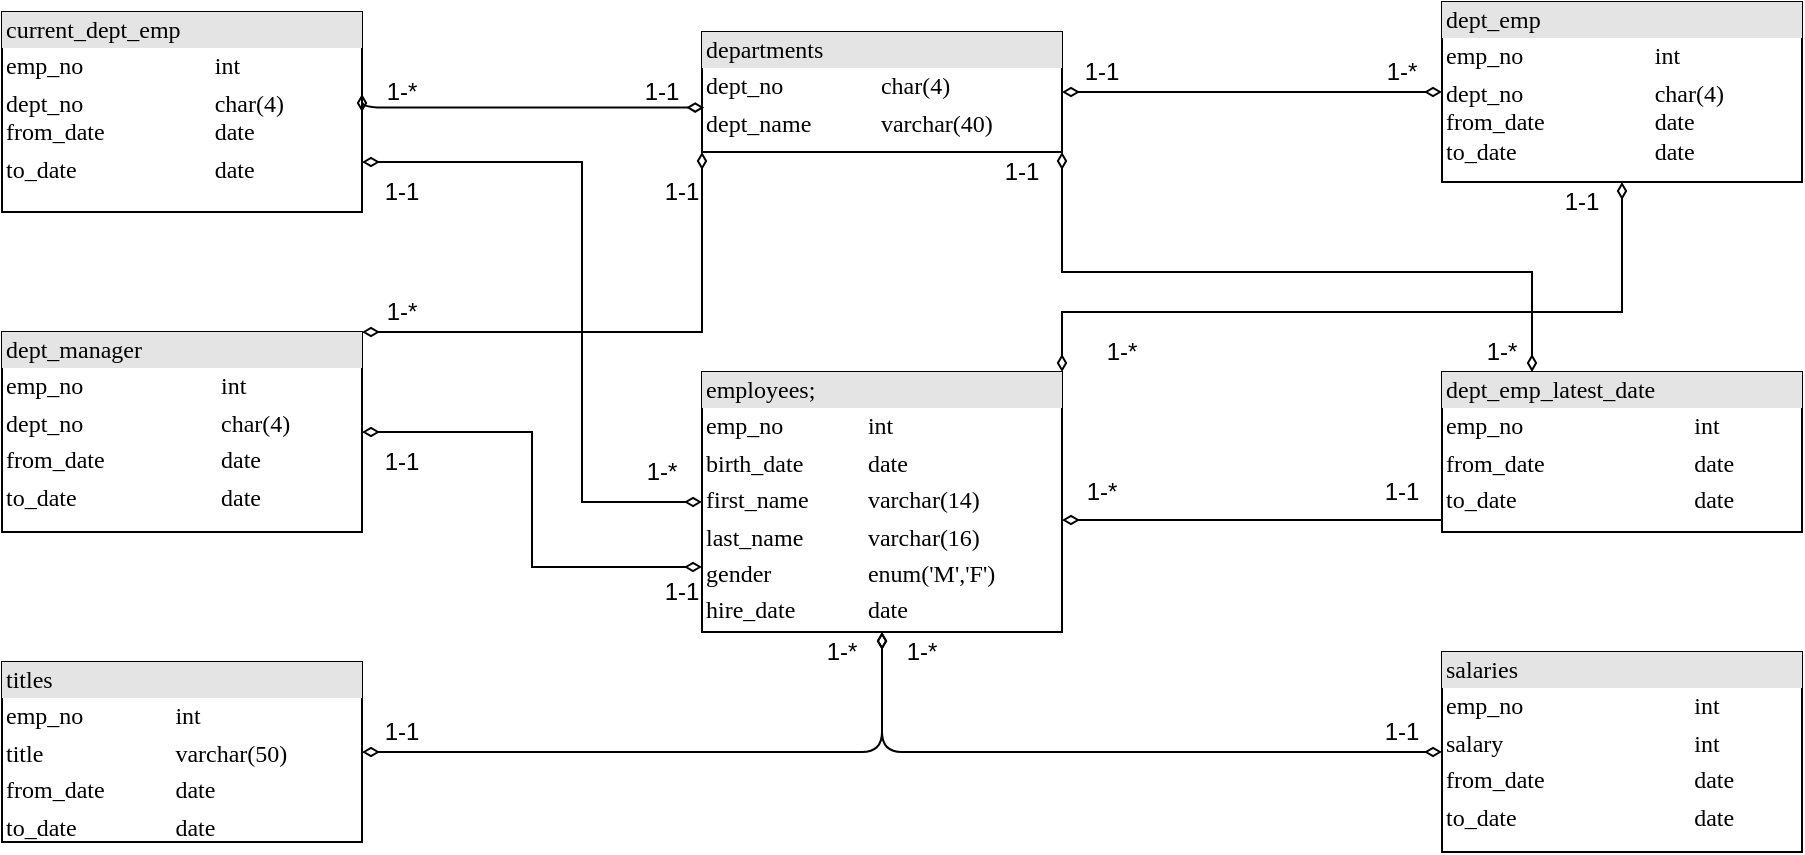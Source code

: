 <mxfile version="13.7.7" type="github">
  <diagram name="Page-1" id="2ca16b54-16f6-2749-3443-fa8db7711227">
    <mxGraphModel dx="872" dy="415" grid="1" gridSize="10" guides="1" tooltips="1" connect="1" arrows="1" fold="1" page="1" pageScale="1" pageWidth="1100" pageHeight="850" background="#ffffff" math="0" shadow="0">
      <root>
        <mxCell id="0" />
        <mxCell id="1" parent="0" />
        <mxCell id="2ed32ef02a7f4228-1" value="&lt;div style=&quot;box-sizing: border-box ; width: 100% ; background: #e4e4e4 ; padding: 2px&quot;&gt;current_dept_emp&lt;/div&gt;&lt;table style=&quot;width: 100% ; font-size: 1em&quot; cellspacing=&quot;0&quot; cellpadding=&quot;2&quot;&gt;&lt;tbody&gt;&lt;tr&gt;&lt;td&gt;emp_no&lt;br&gt;&lt;/td&gt;&lt;td&gt;int&lt;/td&gt;&lt;/tr&gt;&lt;tr&gt;&lt;td&gt;dept_no&lt;br&gt;from_date&lt;br&gt;&lt;/td&gt;&lt;td&gt;char(4)&lt;br&gt;date&lt;br&gt;&lt;/td&gt;&lt;/tr&gt;&lt;tr&gt;&lt;td&gt;to_date&lt;br&gt;&lt;/td&gt;&lt;td&gt;date&lt;/td&gt;&lt;/tr&gt;&lt;/tbody&gt;&lt;/table&gt;" style="verticalAlign=top;align=left;overflow=fill;html=1;rounded=0;shadow=0;comic=0;labelBackgroundColor=none;strokeWidth=1;fontFamily=Verdana;fontSize=12" parent="1" vertex="1">
          <mxGeometry x="110" y="100" width="180" height="100" as="geometry" />
        </mxCell>
        <mxCell id="2ed32ef02a7f4228-19" style="edgeStyle=orthogonalEdgeStyle;html=1;labelBackgroundColor=none;startArrow=diamondThin;endArrow=diamondThin;fontFamily=Verdana;fontSize=12;align=left;entryX=0.5;entryY=1;entryDx=0;entryDy=0;endFill=0;startFill=0;" parent="1" target="2ed32ef02a7f4228-10" edge="1">
          <mxGeometry relative="1" as="geometry">
            <Array as="points">
              <mxPoint x="920" y="354" />
            </Array>
            <mxPoint x="640" y="354" as="sourcePoint" />
          </mxGeometry>
        </mxCell>
        <mxCell id="2ed32ef02a7f4228-20" style="edgeStyle=orthogonalEdgeStyle;html=1;labelBackgroundColor=none;startArrow=diamondThin;endArrow=diamondThin;fontFamily=Verdana;fontSize=12;align=left;rounded=0;endFill=0;startFill=0;" parent="1" source="2ed32ef02a7f4228-2" target="2ed32ef02a7f4228-11" edge="1">
          <mxGeometry relative="1" as="geometry" />
        </mxCell>
        <mxCell id="2ed32ef02a7f4228-2" value="&lt;div style=&quot;box-sizing: border-box ; width: 100% ; background: #e4e4e4 ; padding: 2px&quot;&gt;departments&lt;/div&gt;&lt;table style=&quot;width: 100% ; font-size: 1em&quot; cellspacing=&quot;0&quot; cellpadding=&quot;2&quot;&gt;&lt;tbody&gt;&lt;tr&gt;&lt;td&gt;dept_no&lt;/td&gt;&lt;td&gt;char(4)&lt;/td&gt;&lt;/tr&gt;&lt;tr&gt;&lt;td&gt;dept_name&lt;/td&gt;&lt;td&gt;varchar(40)&lt;/td&gt;&lt;/tr&gt;&lt;tr&gt;&lt;td&gt;&lt;br&gt;&lt;/td&gt;&lt;td&gt;&lt;br&gt;&lt;/td&gt;&lt;/tr&gt;&lt;tr&gt;&lt;td&gt;&lt;br&gt;&lt;/td&gt;&lt;td&gt;&lt;br&gt;&lt;/td&gt;&lt;/tr&gt;&lt;tr&gt;&lt;td&gt;&lt;br&gt;&lt;/td&gt;&lt;td&gt;&lt;br&gt;&lt;/td&gt;&lt;/tr&gt;&lt;tr&gt;&lt;td&gt;&lt;br&gt;&lt;/td&gt;&lt;td&gt;&lt;br&gt;&lt;/td&gt;&lt;/tr&gt;&lt;/tbody&gt;&lt;/table&gt;" style="verticalAlign=top;align=left;overflow=fill;html=1;rounded=0;shadow=0;comic=0;labelBackgroundColor=none;strokeWidth=1;fontFamily=Verdana;fontSize=12" parent="1" vertex="1">
          <mxGeometry x="460" y="110" width="180" height="60" as="geometry" />
        </mxCell>
        <mxCell id="2ed32ef02a7f4228-22" style="edgeStyle=orthogonalEdgeStyle;html=1;exitX=0;exitY=0;entryX=1;entryY=0.5;labelBackgroundColor=none;startArrow=diamondThin;endArrow=diamondThin;fontFamily=Verdana;fontSize=12;align=left;jumpSize=0;rounded=1;endFill=0;startFill=0;exitDx=0;exitDy=0;" parent="1" source="_ZMXkxL66iyDhuLZVI2L-25" target="2ed32ef02a7f4228-3" edge="1">
          <mxGeometry relative="1" as="geometry">
            <Array as="points">
              <mxPoint x="550" y="470" />
            </Array>
          </mxGeometry>
        </mxCell>
        <mxCell id="2ed32ef02a7f4228-3" value="&lt;div style=&quot;box-sizing: border-box ; width: 100% ; background: #e4e4e4 ; padding: 2px&quot;&gt;titles&lt;/div&gt;&lt;table style=&quot;width: 100% ; font-size: 1em&quot; cellspacing=&quot;0&quot; cellpadding=&quot;2&quot;&gt;&lt;tbody&gt;&lt;tr&gt;&lt;td&gt;emp_no&lt;/td&gt;&lt;td&gt;int&lt;/td&gt;&lt;/tr&gt;&lt;tr&gt;&lt;td&gt;title&lt;/td&gt;&lt;td&gt;varchar(50)&lt;/td&gt;&lt;/tr&gt;&lt;tr&gt;&lt;td&gt;from_date&lt;/td&gt;&lt;td&gt;date&lt;/td&gt;&lt;/tr&gt;&lt;tr&gt;&lt;td&gt;to_date&lt;/td&gt;&lt;td&gt;date&lt;br&gt;&lt;/td&gt;&lt;/tr&gt;&lt;/tbody&gt;&lt;/table&gt;" style="verticalAlign=top;align=left;overflow=fill;html=1;rounded=0;shadow=0;comic=0;labelBackgroundColor=none;strokeWidth=1;fontFamily=Verdana;fontSize=12" parent="1" vertex="1">
          <mxGeometry x="110" y="425" width="180" height="90" as="geometry" />
        </mxCell>
        <mxCell id="znUFwCtyfXRbQnVv-nYA-4" style="edgeStyle=orthogonalEdgeStyle;rounded=0;orthogonalLoop=1;jettySize=auto;html=1;exitX=1;exitY=0.5;exitDx=0;exitDy=0;entryX=0;entryY=0.75;entryDx=0;entryDy=0;endArrow=diamondThin;endFill=0;startArrow=diamondThin;startFill=0;" parent="1" source="2ed32ef02a7f4228-5" target="2ed32ef02a7f4228-8" edge="1">
          <mxGeometry relative="1" as="geometry" />
        </mxCell>
        <mxCell id="2ed32ef02a7f4228-5" value="&lt;div style=&quot;box-sizing: border-box ; width: 100% ; background: #e4e4e4 ; padding: 2px&quot;&gt;dept_manager&lt;/div&gt;&lt;table style=&quot;width: 100% ; font-size: 1em&quot; cellspacing=&quot;0&quot; cellpadding=&quot;2&quot;&gt;&lt;tbody&gt;&lt;tr&gt;&lt;td&gt;emp_no&lt;/td&gt;&lt;td&gt;&lt;br&gt;&lt;/td&gt;&lt;td&gt;int&lt;/td&gt;&lt;/tr&gt;&lt;tr&gt;&lt;td&gt;dept_no&lt;/td&gt;&lt;td&gt;&lt;br&gt;&lt;/td&gt;&lt;td&gt;char(4)&lt;/td&gt;&lt;/tr&gt;&lt;tr&gt;&lt;td&gt;from_date&lt;br&gt;&lt;/td&gt;&lt;td&gt;&lt;br&gt;&lt;/td&gt;&lt;td&gt;date &lt;br&gt;&lt;/td&gt;&lt;/tr&gt;&lt;tr&gt;&lt;td&gt;to_date&lt;br&gt;&lt;/td&gt;&lt;td&gt;&lt;br&gt;&lt;/td&gt;&lt;td&gt;date&lt;br&gt;&lt;/td&gt;&lt;/tr&gt;&lt;tr&gt;&lt;td&gt;&lt;br&gt;&lt;/td&gt;&lt;td&gt;&lt;br&gt;&lt;/td&gt;&lt;td&gt;&lt;br&gt;&lt;/td&gt;&lt;/tr&gt;&lt;/tbody&gt;&lt;/table&gt;" style="verticalAlign=top;align=left;overflow=fill;html=1;rounded=0;shadow=0;comic=0;labelBackgroundColor=none;strokeWidth=1;fontFamily=Verdana;fontSize=12" parent="1" vertex="1">
          <mxGeometry x="110" y="260" width="180" height="100" as="geometry" />
        </mxCell>
        <mxCell id="2ed32ef02a7f4228-7" value="&lt;div style=&quot;box-sizing: border-box ; width: 100% ; background: #e4e4e4 ; padding: 2px&quot;&gt;salaries&lt;/div&gt;&lt;table style=&quot;width: 100% ; font-size: 1em&quot; cellspacing=&quot;0&quot; cellpadding=&quot;2&quot;&gt;&lt;tbody&gt;&lt;tr&gt;&lt;td&gt;emp_no&lt;/td&gt;&lt;td&gt;int&lt;/td&gt;&lt;/tr&gt;&lt;tr&gt;&lt;td&gt;salary&lt;/td&gt;&lt;td&gt;int&lt;/td&gt;&lt;/tr&gt;&lt;tr&gt;&lt;td&gt;from_date&lt;/td&gt;&lt;td&gt;date&lt;/td&gt;&lt;/tr&gt;&lt;tr&gt;&lt;td&gt;to_date&lt;/td&gt;&lt;td&gt;date&lt;br&gt;&lt;/td&gt;&lt;/tr&gt;&lt;tr&gt;&lt;td&gt;&lt;br&gt;&lt;/td&gt;&lt;td&gt;&lt;br&gt;&lt;/td&gt;&lt;/tr&gt;&lt;/tbody&gt;&lt;/table&gt;" style="verticalAlign=top;align=left;overflow=fill;html=1;rounded=0;shadow=0;comic=0;labelBackgroundColor=none;strokeWidth=1;fontFamily=Verdana;fontSize=12" parent="1" vertex="1">
          <mxGeometry x="830" y="420" width="180" height="100" as="geometry" />
        </mxCell>
        <mxCell id="2ed32ef02a7f4228-17" style="edgeStyle=orthogonalEdgeStyle;html=1;entryX=0;entryY=0.5;labelBackgroundColor=none;startArrow=diamondThin;endArrow=diamondThin;fontFamily=Verdana;fontSize=12;align=left;endFill=0;startFill=0;entryDx=0;entryDy=0;rounded=1;" parent="1" source="2ed32ef02a7f4228-8" target="2ed32ef02a7f4228-7" edge="1">
          <mxGeometry relative="1" as="geometry">
            <Array as="points">
              <mxPoint x="550" y="470" />
            </Array>
          </mxGeometry>
        </mxCell>
        <mxCell id="2ed32ef02a7f4228-8" value="&lt;div style=&quot;box-sizing: border-box ; width: 100% ; background: #e4e4e4 ; padding: 2px&quot;&gt;employees;&lt;/div&gt;&lt;table style=&quot;width: 100% ; font-size: 1em&quot; cellspacing=&quot;0&quot; cellpadding=&quot;2&quot;&gt;&lt;tbody&gt;&lt;tr&gt;&lt;td&gt;emp_no&lt;/td&gt;&lt;td&gt;int&lt;/td&gt;&lt;/tr&gt;&lt;tr&gt;&lt;td&gt;birth_date&lt;/td&gt;&lt;td&gt;date&lt;/td&gt;&lt;/tr&gt;&lt;tr&gt;&lt;td&gt;first_name&lt;br&gt;&lt;/td&gt;&lt;td&gt;varchar(14)&lt;/td&gt;&lt;/tr&gt;&lt;tr&gt;&lt;td&gt;last_name&lt;br&gt;&lt;/td&gt;&lt;td&gt;varchar(16)&lt;br&gt;&lt;/td&gt;&lt;/tr&gt;&lt;tr&gt;&lt;td&gt;gender&lt;br&gt;&lt;/td&gt;&lt;td&gt;enum(&#39;M&#39;,&#39;F&#39;)&lt;br&gt;&lt;/td&gt;&lt;/tr&gt;&lt;tr&gt;&lt;td&gt;hire_date&lt;br&gt;&lt;/td&gt;&lt;td&gt;date&lt;br&gt;&lt;/td&gt;&lt;/tr&gt;&lt;tr&gt;&lt;td&gt;&lt;br&gt;&lt;/td&gt;&lt;td&gt;&lt;br&gt;&lt;/td&gt;&lt;/tr&gt;&lt;tr&gt;&lt;td&gt;&lt;br&gt;&lt;/td&gt;&lt;td&gt;&lt;br&gt;&lt;/td&gt;&lt;/tr&gt;&lt;tr&gt;&lt;td&gt;&lt;br&gt;&lt;/td&gt;&lt;td&gt;&lt;br&gt;&lt;/td&gt;&lt;/tr&gt;&lt;tr&gt;&lt;td&gt;&lt;br&gt;&lt;/td&gt;&lt;td&gt;&lt;br&gt;&lt;/td&gt;&lt;/tr&gt;&lt;tr&gt;&lt;td&gt;&lt;br&gt;&lt;/td&gt;&lt;td&gt;&lt;br&gt;&lt;/td&gt;&lt;/tr&gt;&lt;tr&gt;&lt;td&gt;&lt;br&gt;&lt;/td&gt;&lt;td&gt;&lt;br&gt;&lt;/td&gt;&lt;/tr&gt;&lt;tr&gt;&lt;td&gt;&lt;br&gt;&lt;/td&gt;&lt;td&gt;&lt;br&gt;&lt;/td&gt;&lt;/tr&gt;&lt;tr&gt;&lt;td&gt;&lt;br&gt;&lt;/td&gt;&lt;td&gt;&lt;br&gt;&lt;/td&gt;&lt;/tr&gt;&lt;tr&gt;&lt;td&gt;&lt;br&gt;&lt;/td&gt;&lt;td&gt;&lt;br&gt;&lt;/td&gt;&lt;/tr&gt;&lt;tr&gt;&lt;td&gt;&lt;br&gt;&lt;/td&gt;&lt;td&gt;&lt;br&gt;&lt;/td&gt;&lt;/tr&gt;&lt;tr&gt;&lt;td&gt;&lt;br&gt;&lt;/td&gt;&lt;td&gt;&lt;br&gt;&lt;/td&gt;&lt;/tr&gt;&lt;/tbody&gt;&lt;/table&gt;" style="verticalAlign=top;align=left;overflow=fill;html=1;rounded=0;shadow=0;comic=0;labelBackgroundColor=none;strokeWidth=1;fontFamily=Verdana;fontSize=12" parent="1" vertex="1">
          <mxGeometry x="460" y="280" width="180" height="130" as="geometry" />
        </mxCell>
        <mxCell id="2ed32ef02a7f4228-10" value="&lt;div style=&quot;box-sizing: border-box ; width: 100% ; background: #e4e4e4 ; padding: 2px&quot;&gt;dept_emp_latest_date&lt;/div&gt;&lt;table style=&quot;width: 100% ; font-size: 1em&quot; cellspacing=&quot;0&quot; cellpadding=&quot;2&quot;&gt;&lt;tbody&gt;&lt;tr&gt;&lt;td&gt;emp_no&lt;/td&gt;&lt;td&gt;int&lt;/td&gt;&lt;/tr&gt;&lt;tr&gt;&lt;td&gt;from_date&lt;/td&gt;&lt;td&gt;date&lt;/td&gt;&lt;/tr&gt;&lt;tr&gt;&lt;td&gt;to_date&lt;/td&gt;&lt;td&gt;date&lt;/td&gt;&lt;/tr&gt;&lt;tr&gt;&lt;td&gt;&lt;br&gt;&lt;/td&gt;&lt;td&gt;&lt;br&gt;&lt;/td&gt;&lt;/tr&gt;&lt;tr&gt;&lt;td&gt;&lt;br&gt;&lt;/td&gt;&lt;td&gt;&lt;br&gt;&lt;/td&gt;&lt;/tr&gt;&lt;tr&gt;&lt;td&gt;&lt;br&gt;&lt;/td&gt;&lt;td&gt;&lt;br&gt;&lt;/td&gt;&lt;/tr&gt;&lt;tr&gt;&lt;td&gt;&lt;br&gt;&lt;/td&gt;&lt;td&gt;&lt;br&gt;&lt;/td&gt;&lt;/tr&gt;&lt;tr&gt;&lt;td&gt;&lt;br&gt;&lt;/td&gt;&lt;td&gt;&lt;br&gt;&lt;/td&gt;&lt;/tr&gt;&lt;tr&gt;&lt;td&gt;&lt;br&gt;&lt;/td&gt;&lt;td&gt;&lt;br&gt;&lt;/td&gt;&lt;/tr&gt;&lt;tr&gt;&lt;td&gt;&lt;br&gt;&lt;/td&gt;&lt;td&gt;&lt;br&gt;&lt;/td&gt;&lt;/tr&gt;&lt;tr&gt;&lt;td&gt;&lt;br&gt;&lt;/td&gt;&lt;td&gt;&lt;br&gt;&lt;/td&gt;&lt;/tr&gt;&lt;tr&gt;&lt;td&gt;&lt;br&gt;&lt;/td&gt;&lt;td&gt;&lt;br&gt;&lt;/td&gt;&lt;/tr&gt;&lt;/tbody&gt;&lt;/table&gt;" style="verticalAlign=top;align=left;overflow=fill;html=1;rounded=0;shadow=0;comic=0;labelBackgroundColor=none;strokeWidth=1;fontFamily=Verdana;fontSize=12" parent="1" vertex="1">
          <mxGeometry x="830" y="280" width="180" height="80" as="geometry" />
        </mxCell>
        <mxCell id="2ed32ef02a7f4228-11" value="&lt;div style=&quot;box-sizing: border-box ; width: 100% ; background: #e4e4e4 ; padding: 2px&quot;&gt;dept_emp&lt;/div&gt;&lt;table style=&quot;width: 100% ; font-size: 1em&quot; cellspacing=&quot;0&quot; cellpadding=&quot;2&quot;&gt;&lt;tbody&gt;&lt;tr&gt;&lt;td&gt;emp_no&lt;/td&gt;&lt;td&gt;int&lt;/td&gt;&lt;/tr&gt;&lt;tr&gt;&lt;td&gt;dept_no&lt;br&gt;from_date&lt;br&gt;to_date&lt;br&gt;&lt;/td&gt;&lt;td&gt;char(4)&lt;br&gt;date&lt;br&gt;date&lt;br&gt;&lt;/td&gt;&lt;/tr&gt;&lt;tr&gt;&lt;td&gt;&lt;br&gt;&lt;/td&gt;&lt;td&gt;&lt;br&gt;&lt;/td&gt;&lt;/tr&gt;&lt;/tbody&gt;&lt;/table&gt;" style="verticalAlign=top;align=left;overflow=fill;html=1;rounded=0;shadow=0;comic=0;labelBackgroundColor=none;strokeWidth=1;fontFamily=Verdana;fontSize=12" parent="1" vertex="1">
          <mxGeometry x="830" y="95" width="180" height="90" as="geometry" />
        </mxCell>
        <mxCell id="_ZMXkxL66iyDhuLZVI2L-4" value="" style="endArrow=diamondThin;html=1;strokeWidth=1;entryX=0.5;entryY=1;entryDx=0;entryDy=0;exitX=1;exitY=0;exitDx=0;exitDy=0;endFill=0;startArrow=diamondThin;startFill=0;rounded=0;" parent="1" source="2ed32ef02a7f4228-8" target="2ed32ef02a7f4228-11" edge="1">
          <mxGeometry width="50" height="50" relative="1" as="geometry">
            <mxPoint x="500" y="350" as="sourcePoint" />
            <mxPoint x="550" y="300" as="targetPoint" />
            <Array as="points">
              <mxPoint x="640" y="250" />
              <mxPoint x="920" y="250" />
            </Array>
          </mxGeometry>
        </mxCell>
        <mxCell id="_ZMXkxL66iyDhuLZVI2L-6" value="" style="endArrow=diamondThin;html=1;strokeColor=#000000;strokeWidth=1;exitX=0;exitY=0.5;exitDx=0;exitDy=0;entryX=1;entryY=0.75;entryDx=0;entryDy=0;rounded=0;endFill=0;startArrow=diamondThin;startFill=0;" parent="1" source="2ed32ef02a7f4228-8" target="2ed32ef02a7f4228-1" edge="1">
          <mxGeometry width="50" height="50" relative="1" as="geometry">
            <mxPoint x="120" y="480" as="sourcePoint" />
            <mxPoint x="120" y="160.0" as="targetPoint" />
            <Array as="points">
              <mxPoint x="400" y="345" />
              <mxPoint x="400" y="240" />
              <mxPoint x="400" y="175" />
            </Array>
          </mxGeometry>
        </mxCell>
        <mxCell id="_ZMXkxL66iyDhuLZVI2L-7" value="" style="edgeStyle=orthogonalEdgeStyle;html=1;endArrow=diamondThin;startArrow=diamondThin;labelBackgroundColor=none;fontFamily=Verdana;fontSize=12;align=left;exitX=1;exitY=0.5;entryX=0.006;entryY=0.63;endFill=0;startFill=0;exitDx=0;exitDy=0;entryDx=0;entryDy=0;entryPerimeter=0;" parent="1" source="2ed32ef02a7f4228-1" target="2ed32ef02a7f4228-2" edge="1">
          <mxGeometry width="100" height="100" relative="1" as="geometry">
            <mxPoint x="210" y="210.0" as="sourcePoint" />
            <mxPoint x="210" y="270" as="targetPoint" />
            <Array as="points">
              <mxPoint x="290" y="148" />
            </Array>
          </mxGeometry>
        </mxCell>
        <mxCell id="_ZMXkxL66iyDhuLZVI2L-11" value="1-1" style="text;html=1;strokeColor=none;fillColor=none;align=center;verticalAlign=middle;whiteSpace=wrap;rounded=0;" parent="1" vertex="1">
          <mxGeometry x="290" y="180" width="40" height="20" as="geometry" />
        </mxCell>
        <mxCell id="_ZMXkxL66iyDhuLZVI2L-12" value="1-1" style="text;html=1;strokeColor=none;fillColor=none;align=center;verticalAlign=middle;whiteSpace=wrap;rounded=0;" parent="1" vertex="1">
          <mxGeometry x="290" y="315" width="40" height="20" as="geometry" />
        </mxCell>
        <mxCell id="_ZMXkxL66iyDhuLZVI2L-17" value="" style="endArrow=diamondThin;html=1;strokeWidth=1;entryX=0.25;entryY=0;entryDx=0;entryDy=0;exitX=1;exitY=1;exitDx=0;exitDy=0;endFill=0;startArrow=diamondThin;startFill=0;rounded=0;" parent="1" source="2ed32ef02a7f4228-2" target="2ed32ef02a7f4228-10" edge="1">
          <mxGeometry width="50" height="50" relative="1" as="geometry">
            <mxPoint x="650" y="290" as="sourcePoint" />
            <mxPoint x="930" y="195.0" as="targetPoint" />
            <Array as="points">
              <mxPoint x="640" y="230" />
              <mxPoint x="875" y="230" />
            </Array>
          </mxGeometry>
        </mxCell>
        <mxCell id="_ZMXkxL66iyDhuLZVI2L-18" value="1-*" style="text;html=1;strokeColor=none;fillColor=none;align=center;verticalAlign=middle;whiteSpace=wrap;rounded=0;" parent="1" vertex="1">
          <mxGeometry x="290" y="130" width="40" height="20" as="geometry" />
        </mxCell>
        <mxCell id="_ZMXkxL66iyDhuLZVI2L-19" value="1-1" style="text;html=1;strokeColor=none;fillColor=none;align=center;verticalAlign=middle;whiteSpace=wrap;rounded=0;" parent="1" vertex="1">
          <mxGeometry x="420" y="130" width="40" height="20" as="geometry" />
        </mxCell>
        <mxCell id="_ZMXkxL66iyDhuLZVI2L-20" value="1-*" style="text;html=1;strokeColor=none;fillColor=none;align=center;verticalAlign=middle;whiteSpace=wrap;rounded=0;" parent="1" vertex="1">
          <mxGeometry x="790" y="120" width="40" height="20" as="geometry" />
        </mxCell>
        <mxCell id="_ZMXkxL66iyDhuLZVI2L-21" value="1-1" style="text;html=1;strokeColor=none;fillColor=none;align=center;verticalAlign=middle;whiteSpace=wrap;rounded=0;" parent="1" vertex="1">
          <mxGeometry x="640" y="120" width="40" height="20" as="geometry" />
        </mxCell>
        <mxCell id="_ZMXkxL66iyDhuLZVI2L-24" value="1-1" style="text;html=1;strokeColor=none;fillColor=none;align=center;verticalAlign=middle;whiteSpace=wrap;rounded=0;" parent="1" vertex="1">
          <mxGeometry x="790" y="450" width="40" height="20" as="geometry" />
        </mxCell>
        <mxCell id="_ZMXkxL66iyDhuLZVI2L-25" value="1-*" style="text;html=1;strokeColor=none;fillColor=none;align=center;verticalAlign=middle;whiteSpace=wrap;rounded=0;" parent="1" vertex="1">
          <mxGeometry x="550" y="410" width="40" height="20" as="geometry" />
        </mxCell>
        <mxCell id="_ZMXkxL66iyDhuLZVI2L-26" value="1-*" style="text;html=1;strokeColor=none;fillColor=none;align=center;verticalAlign=middle;whiteSpace=wrap;rounded=0;" parent="1" vertex="1">
          <mxGeometry x="640" y="330" width="40" height="20" as="geometry" />
        </mxCell>
        <mxCell id="_ZMXkxL66iyDhuLZVI2L-27" value="1-1" style="text;html=1;strokeColor=none;fillColor=none;align=center;verticalAlign=middle;whiteSpace=wrap;rounded=0;" parent="1" vertex="1">
          <mxGeometry x="790" y="330" width="40" height="20" as="geometry" />
        </mxCell>
        <mxCell id="_ZMXkxL66iyDhuLZVI2L-28" value="1-1" style="text;html=1;strokeColor=none;fillColor=none;align=center;verticalAlign=middle;whiteSpace=wrap;rounded=0;" parent="1" vertex="1">
          <mxGeometry x="880" y="185" width="40" height="20" as="geometry" />
        </mxCell>
        <mxCell id="_ZMXkxL66iyDhuLZVI2L-29" value="1-*" style="text;html=1;strokeColor=none;fillColor=none;align=center;verticalAlign=middle;whiteSpace=wrap;rounded=0;" parent="1" vertex="1">
          <mxGeometry x="650" y="260" width="40" height="20" as="geometry" />
        </mxCell>
        <mxCell id="_ZMXkxL66iyDhuLZVI2L-30" style="edgeStyle=orthogonalEdgeStyle;html=1;entryX=0;entryY=1;labelBackgroundColor=none;startArrow=diamondThin;endArrow=diamondThin;fontFamily=Verdana;fontSize=12;align=left;entryDx=0;entryDy=0;endFill=0;startFill=0;rounded=0;" parent="1" target="2ed32ef02a7f4228-2" edge="1">
          <mxGeometry relative="1" as="geometry">
            <mxPoint x="210" y="435" as="targetPoint" />
            <Array as="points">
              <mxPoint x="460" y="260" />
            </Array>
            <mxPoint x="290" y="260" as="sourcePoint" />
          </mxGeometry>
        </mxCell>
        <mxCell id="_ZMXkxL66iyDhuLZVI2L-31" value="1-1" style="text;html=1;strokeColor=none;fillColor=none;align=center;verticalAlign=middle;whiteSpace=wrap;rounded=0;" parent="1" vertex="1">
          <mxGeometry x="430" y="180" width="40" height="20" as="geometry" />
        </mxCell>
        <mxCell id="_ZMXkxL66iyDhuLZVI2L-32" value="1-*" style="text;html=1;strokeColor=none;fillColor=none;align=center;verticalAlign=middle;whiteSpace=wrap;rounded=0;" parent="1" vertex="1">
          <mxGeometry x="290" y="240" width="40" height="20" as="geometry" />
        </mxCell>
        <mxCell id="_ZMXkxL66iyDhuLZVI2L-33" value="1-1" style="text;html=1;strokeColor=none;fillColor=none;align=center;verticalAlign=middle;whiteSpace=wrap;rounded=0;" parent="1" vertex="1">
          <mxGeometry x="600" y="170" width="40" height="20" as="geometry" />
        </mxCell>
        <mxCell id="_ZMXkxL66iyDhuLZVI2L-34" value="1-*" style="text;html=1;strokeColor=none;fillColor=none;align=center;verticalAlign=middle;whiteSpace=wrap;rounded=0;" parent="1" vertex="1">
          <mxGeometry x="840" y="260" width="40" height="20" as="geometry" />
        </mxCell>
        <mxCell id="_ZMXkxL66iyDhuLZVI2L-37" value="1-1" style="text;html=1;strokeColor=none;fillColor=none;align=center;verticalAlign=middle;whiteSpace=wrap;rounded=0;" parent="1" vertex="1">
          <mxGeometry x="290" y="450" width="40" height="20" as="geometry" />
        </mxCell>
        <mxCell id="_ZMXkxL66iyDhuLZVI2L-38" value="1-*" style="text;html=1;strokeColor=none;fillColor=none;align=center;verticalAlign=middle;whiteSpace=wrap;rounded=0;" parent="1" vertex="1">
          <mxGeometry x="510" y="410" width="40" height="20" as="geometry" />
        </mxCell>
        <mxCell id="znUFwCtyfXRbQnVv-nYA-5" value="1-1" style="text;html=1;strokeColor=none;fillColor=none;align=center;verticalAlign=middle;whiteSpace=wrap;rounded=0;" parent="1" vertex="1">
          <mxGeometry x="430" y="380" width="40" height="20" as="geometry" />
        </mxCell>
        <mxCell id="znUFwCtyfXRbQnVv-nYA-6" value="1-*" style="text;html=1;strokeColor=none;fillColor=none;align=center;verticalAlign=middle;whiteSpace=wrap;rounded=0;" parent="1" vertex="1">
          <mxGeometry x="420" y="320" width="40" height="20" as="geometry" />
        </mxCell>
      </root>
    </mxGraphModel>
  </diagram>
</mxfile>
